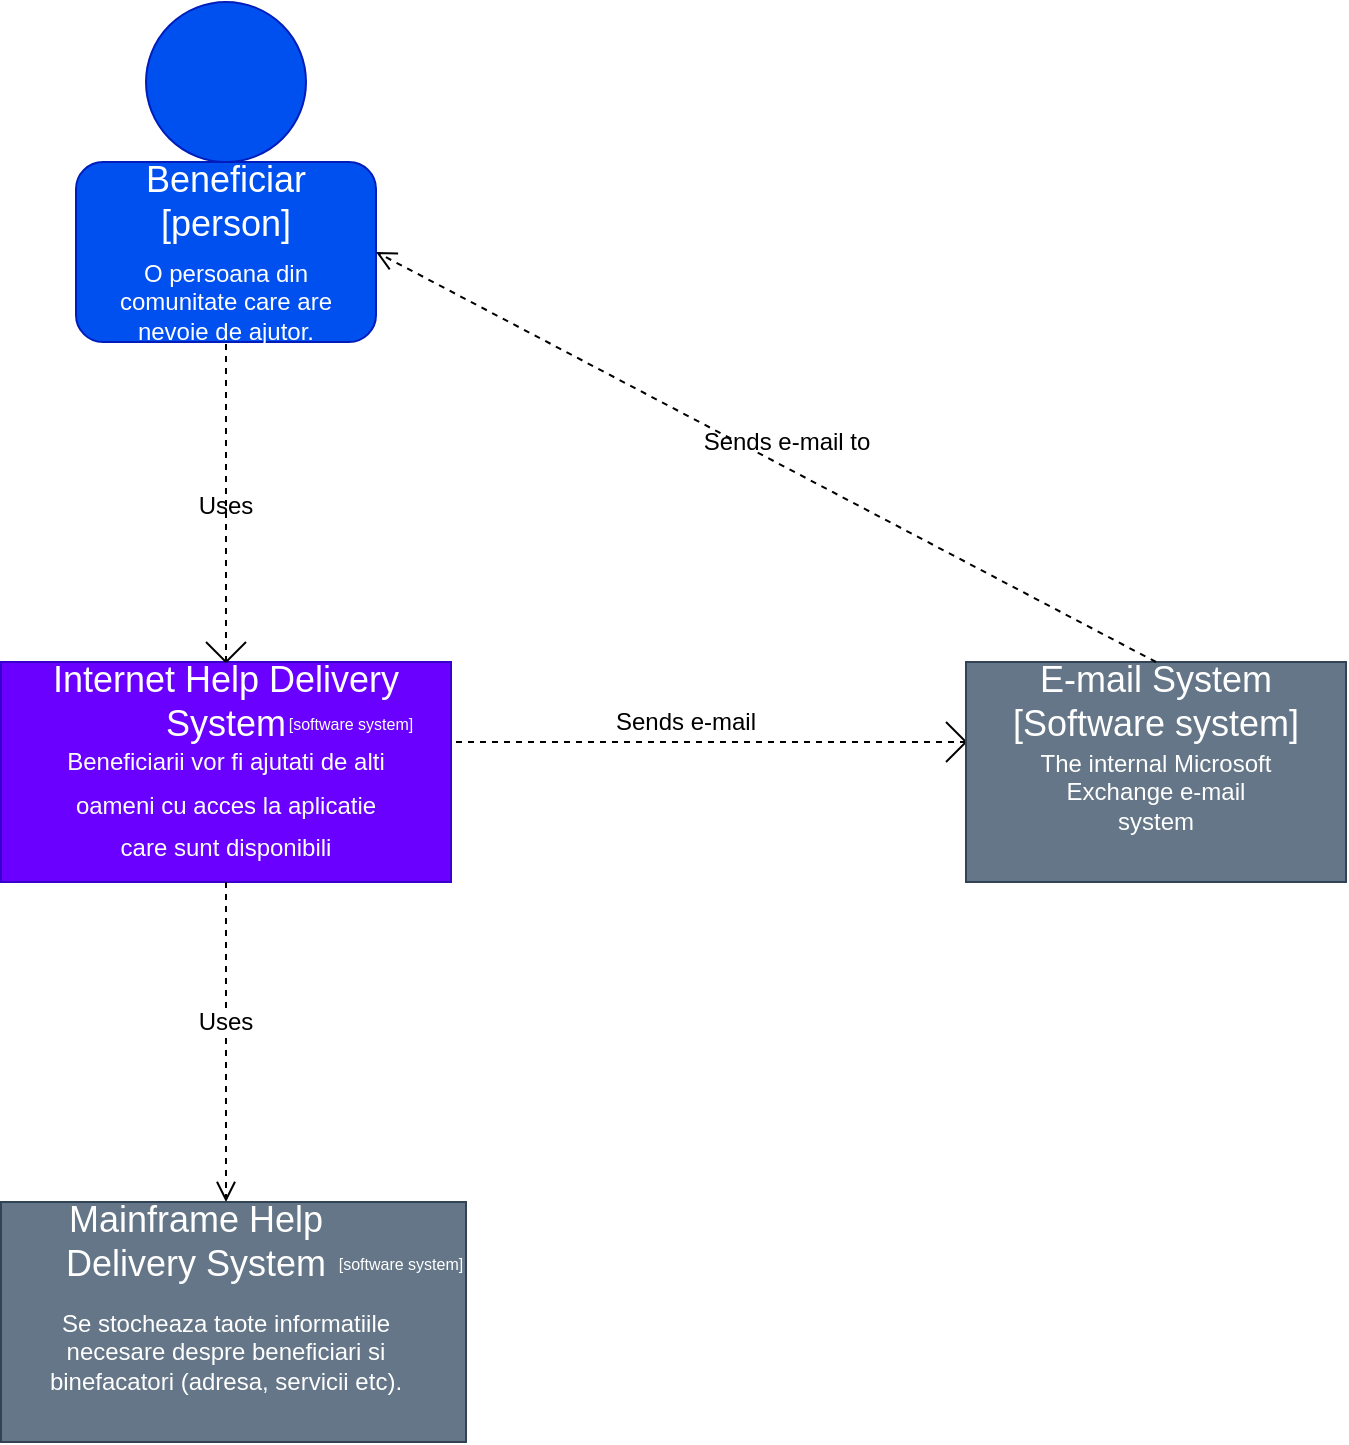 <mxfile version="13.10.9" type="device"><diagram id="H-ftHKa6albpHRltLpqR" name="Page-1"><mxGraphModel dx="1038" dy="580" grid="1" gridSize="10" guides="1" tooltips="1" connect="1" arrows="1" fold="1" page="1" pageScale="1" pageWidth="850" pageHeight="1100" math="0" shadow="0"><root><mxCell id="0"/><mxCell id="1" parent="0"/><mxCell id="uF6FxWekAwu4fYUrGW7X-1" value="" style="ellipse;whiteSpace=wrap;html=1;aspect=fixed;fillColor=#0050ef;strokeColor=#001DBC;fontColor=#ffffff;" vertex="1" parent="1"><mxGeometry x="210" y="310" width="80" height="80" as="geometry"/></mxCell><mxCell id="uF6FxWekAwu4fYUrGW7X-2" value="" style="rounded=1;whiteSpace=wrap;html=1;fillColor=#0050ef;strokeColor=#001DBC;fontColor=#ffffff;" vertex="1" parent="1"><mxGeometry x="175" y="390" width="150" height="90" as="geometry"/></mxCell><mxCell id="uF6FxWekAwu4fYUrGW7X-3" value="&lt;font style=&quot;font-size: 18px&quot;&gt;Beneficiar&lt;br&gt;[person]&lt;br&gt;&lt;/font&gt;" style="text;html=1;align=center;verticalAlign=middle;whiteSpace=wrap;rounded=0;fontColor=#FFFFFF;" vertex="1" parent="1"><mxGeometry x="190" y="400" width="120" height="20" as="geometry"/></mxCell><mxCell id="uF6FxWekAwu4fYUrGW7X-4" value="O persoana din comunitate care are nevoie de ajutor." style="text;html=1;align=center;verticalAlign=middle;whiteSpace=wrap;rounded=0;fontColor=#FFFFFF;" vertex="1" parent="1"><mxGeometry x="185" y="450" width="130" height="20" as="geometry"/></mxCell><mxCell id="uF6FxWekAwu4fYUrGW7X-7" value="" style="endArrow=none;dashed=1;html=1;entryX=0.5;entryY=1;entryDx=0;entryDy=0;" edge="1" parent="1" target="uF6FxWekAwu4fYUrGW7X-2"><mxGeometry width="50" height="50" relative="1" as="geometry"><mxPoint x="250" y="640" as="sourcePoint"/><mxPoint x="243" y="520" as="targetPoint"/></mxGeometry></mxCell><mxCell id="uF6FxWekAwu4fYUrGW7X-8" value="" style="rounded=0;whiteSpace=wrap;html=1;fillColor=#6a00ff;strokeColor=#3700CC;fontColor=#ffffff;" vertex="1" parent="1"><mxGeometry x="137.5" y="640" width="225" height="110" as="geometry"/></mxCell><mxCell id="uF6FxWekAwu4fYUrGW7X-9" value="Internet Help Delivery System" style="text;html=1;strokeColor=none;fillColor=none;align=center;verticalAlign=middle;whiteSpace=wrap;rounded=0;fontColor=#FFFFFF;fontSize=18;" vertex="1" parent="1"><mxGeometry x="150" y="650" width="200" height="20" as="geometry"/></mxCell><mxCell id="uF6FxWekAwu4fYUrGW7X-10" value="&lt;font style=&quot;font-size: 12px&quot;&gt;Beneficiarii vor fi ajutati de alti oameni cu acces la aplicatie care sunt disponibili&lt;/font&gt;" style="text;html=1;strokeColor=none;fillColor=none;align=center;verticalAlign=middle;whiteSpace=wrap;rounded=0;fontSize=18;fontColor=#FFFFFF;" vertex="1" parent="1"><mxGeometry x="165" y="700" width="170" height="20" as="geometry"/></mxCell><mxCell id="uF6FxWekAwu4fYUrGW7X-11" value="&lt;font color=&quot;#000000&quot; style=&quot;font-size: 12px&quot;&gt;Uses&lt;/font&gt;" style="text;html=1;strokeColor=none;fillColor=none;align=center;verticalAlign=middle;whiteSpace=wrap;rounded=0;fontSize=18;fontColor=#FFFFFF;" vertex="1" parent="1"><mxGeometry x="230" y="550" width="40" height="20" as="geometry"/></mxCell><mxCell id="uF6FxWekAwu4fYUrGW7X-15" value="" style="endArrow=none;html=1;fontSize=18;fontColor=#FFFFFF;" edge="1" parent="1"><mxGeometry width="50" height="50" relative="1" as="geometry"><mxPoint x="250" y="640" as="sourcePoint"/><mxPoint x="240" y="630" as="targetPoint"/></mxGeometry></mxCell><mxCell id="uF6FxWekAwu4fYUrGW7X-16" value="" style="endArrow=none;html=1;fontSize=18;fontColor=#FFFFFF;" edge="1" parent="1"><mxGeometry width="50" height="50" relative="1" as="geometry"><mxPoint x="250" y="640" as="sourcePoint"/><mxPoint x="260" y="630" as="targetPoint"/></mxGeometry></mxCell><mxCell id="uF6FxWekAwu4fYUrGW7X-17" value="" style="endArrow=none;dashed=1;html=1;fontSize=18;fontColor=#FFFFFF;" edge="1" parent="1"><mxGeometry width="50" height="50" relative="1" as="geometry"><mxPoint x="365" y="680" as="sourcePoint"/><mxPoint x="620" y="680" as="targetPoint"/></mxGeometry></mxCell><mxCell id="uF6FxWekAwu4fYUrGW7X-18" value="" style="endArrow=none;html=1;fontSize=18;fontColor=#FFFFFF;" edge="1" parent="1"><mxGeometry width="50" height="50" relative="1" as="geometry"><mxPoint x="610" y="670" as="sourcePoint"/><mxPoint x="620" y="680" as="targetPoint"/></mxGeometry></mxCell><mxCell id="uF6FxWekAwu4fYUrGW7X-19" value="" style="endArrow=none;html=1;fontSize=18;fontColor=#FFFFFF;" edge="1" parent="1"><mxGeometry width="50" height="50" relative="1" as="geometry"><mxPoint x="610" y="690" as="sourcePoint"/><mxPoint x="620" y="680" as="targetPoint"/></mxGeometry></mxCell><mxCell id="uF6FxWekAwu4fYUrGW7X-20" value="" style="rounded=0;whiteSpace=wrap;html=1;fontSize=18;fillColor=#647687;strokeColor=#314354;fontColor=#ffffff;" vertex="1" parent="1"><mxGeometry x="620" y="640" width="190" height="110" as="geometry"/></mxCell><mxCell id="uF6FxWekAwu4fYUrGW7X-21" value="E-mail System&lt;br&gt;[Software system]" style="text;html=1;strokeColor=none;fillColor=none;align=center;verticalAlign=middle;whiteSpace=wrap;rounded=0;fontSize=18;fontColor=#FFFFFF;" vertex="1" parent="1"><mxGeometry x="630" y="650" width="170" height="20" as="geometry"/></mxCell><mxCell id="uF6FxWekAwu4fYUrGW7X-22" value="&lt;font color=&quot;#000000&quot; style=&quot;font-size: 12px;&quot;&gt;Sends e-mail&lt;/font&gt;" style="text;html=1;strokeColor=none;fillColor=none;align=center;verticalAlign=middle;whiteSpace=wrap;rounded=0;fontSize=12;fontColor=#FFFFFF;" vertex="1" parent="1"><mxGeometry x="440" y="660" width="80" height="20" as="geometry"/></mxCell><mxCell id="uF6FxWekAwu4fYUrGW7X-26" value="return" style="html=1;verticalAlign=bottom;endArrow=open;dashed=1;endSize=8;fontSize=12;fontColor=#FFFFFF;exitX=0.5;exitY=0;exitDx=0;exitDy=0;entryX=1;entryY=0.5;entryDx=0;entryDy=0;" edge="1" parent="1" source="uF6FxWekAwu4fYUrGW7X-20" target="uF6FxWekAwu4fYUrGW7X-2"><mxGeometry relative="1" as="geometry"><mxPoint x="610" y="440" as="sourcePoint"/><mxPoint x="530" y="440" as="targetPoint"/></mxGeometry></mxCell><mxCell id="uF6FxWekAwu4fYUrGW7X-27" value="&lt;font color=&quot;#000000&quot;&gt;Sends e-mail to&lt;/font&gt;" style="text;html=1;align=center;verticalAlign=middle;resizable=0;points=[];autosize=1;fontSize=12;fontColor=#FFFFFF;" vertex="1" parent="1"><mxGeometry x="480" y="520" width="100" height="20" as="geometry"/></mxCell><mxCell id="uF6FxWekAwu4fYUrGW7X-28" value="return" style="html=1;verticalAlign=bottom;endArrow=open;dashed=1;endSize=8;fontSize=12;fontColor=#FFFFFF;exitX=0.5;exitY=1;exitDx=0;exitDy=0;" edge="1" parent="1" source="uF6FxWekAwu4fYUrGW7X-8"><mxGeometry relative="1" as="geometry"><mxPoint x="340" y="820" as="sourcePoint"/><mxPoint x="250" y="910" as="targetPoint"/></mxGeometry></mxCell><mxCell id="uF6FxWekAwu4fYUrGW7X-29" value="&lt;font color=&quot;#000000&quot;&gt;Uses&lt;/font&gt;" style="text;html=1;strokeColor=none;fillColor=none;align=center;verticalAlign=middle;whiteSpace=wrap;rounded=0;fontSize=12;fontColor=#FFFFFF;" vertex="1" parent="1"><mxGeometry x="230" y="810" width="40" height="20" as="geometry"/></mxCell><mxCell id="uF6FxWekAwu4fYUrGW7X-30" value="The internal Microsoft Exchange e-mail system" style="text;html=1;strokeColor=none;fillColor=none;align=center;verticalAlign=middle;whiteSpace=wrap;rounded=0;fontSize=12;fontColor=#FFFFFF;" vertex="1" parent="1"><mxGeometry x="650" y="690" width="130" height="30" as="geometry"/></mxCell><mxCell id="uF6FxWekAwu4fYUrGW7X-31" value="" style="rounded=0;whiteSpace=wrap;html=1;fontSize=12;fontColor=#ffffff;fillColor=#647687;strokeColor=#314354;" vertex="1" parent="1"><mxGeometry x="137.5" y="910" width="232.5" height="120" as="geometry"/></mxCell><mxCell id="uF6FxWekAwu4fYUrGW7X-32" value="&lt;font style=&quot;font-size: 18px&quot;&gt;Mainframe Help Delivery System&lt;/font&gt;" style="text;html=1;strokeColor=none;fillColor=none;align=center;verticalAlign=middle;whiteSpace=wrap;rounded=0;fontSize=12;fontColor=#FFFFFF;" vertex="1" parent="1"><mxGeometry x="140" y="920" width="190" height="20" as="geometry"/></mxCell><mxCell id="uF6FxWekAwu4fYUrGW7X-33" value="&lt;font style=&quot;font-size: 8px&quot;&gt;[software system]&lt;/font&gt;" style="text;html=1;strokeColor=none;fillColor=none;align=center;verticalAlign=middle;whiteSpace=wrap;rounded=0;fontSize=12;fontColor=#FFFFFF;" vertex="1" parent="1"><mxGeometry x="275" y="660" width="75" height="20" as="geometry"/></mxCell><mxCell id="uF6FxWekAwu4fYUrGW7X-35" value="&lt;font style=&quot;font-size: 8px&quot;&gt;[software system]&lt;/font&gt;" style="text;html=1;strokeColor=none;fillColor=none;align=center;verticalAlign=middle;whiteSpace=wrap;rounded=0;fontSize=12;fontColor=#FFFFFF;" vertex="1" parent="1"><mxGeometry x="300" y="930" width="75" height="20" as="geometry"/></mxCell><mxCell id="uF6FxWekAwu4fYUrGW7X-36" value="Se stocheaza taote informatiile necesare despre beneficiari si binefacatori (adresa, servicii etc)." style="text;html=1;strokeColor=none;fillColor=none;align=center;verticalAlign=middle;whiteSpace=wrap;rounded=0;fontSize=12;fontColor=#FFFFFF;" vertex="1" parent="1"><mxGeometry x="150" y="950" width="200" height="70" as="geometry"/></mxCell></root></mxGraphModel></diagram></mxfile>